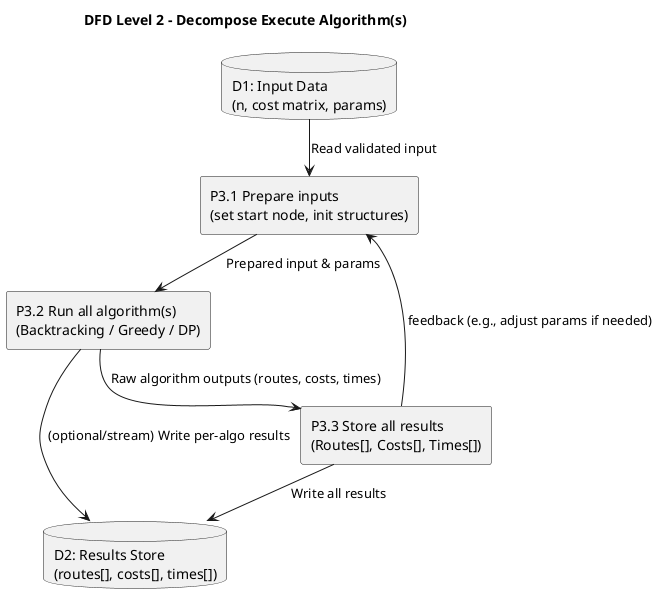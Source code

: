 @startuml
!pragma layout smetana
top to bottom direction
skinparam packageStyle rectangle
skinparam handwritten false

rectangle "P3.1 Prepare inputs\n(set start node, init structures)" as P31
rectangle "P3.2 Run all algorithm(s)\n(Backtracking / Greedy / DP)" as P32
rectangle "P3.3 Store all results\n(Routes[], Costs[], Times[])" as P33

database "D1: Input Data\n(n, cost matrix, params)" as D1
database "D2: Results Store\n(routes[], costs[], times[])" as D2

title DFD Level 2 - Decompose Execute Algorithm(s)

' flows
D1 --> P31 : Read validated input
P31 --> P32 : Prepared input & params
P32 --> P33 : Raw algorithm outputs (routes, costs, times)
P33 --> D2  : Write all results
P32 --> D2  : (optional/stream) Write per-algo results

' Optional flows back to P31 if reconfiguration is needed (e.g. restart)
P31 <-- P33 : feedback (e.g., adjust params if needed)

@enduml
